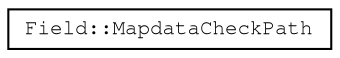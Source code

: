 digraph "Graphical Class Hierarchy"
{
 // LATEX_PDF_SIZE
  edge [fontname="FreeMono",fontsize="10",labelfontname="FreeMono",labelfontsize="10"];
  node [fontname="FreeMono",fontsize="10",shape=record];
  rankdir="LR";
  Node0 [label="Field::MapdataCheckPath",height=0.2,width=0.4,color="black", fillcolor="white", style="filled",URL="$struct_field_1_1_mapdata_check_path.html",tooltip=" "];
}
